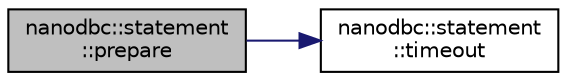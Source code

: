 digraph "nanodbc::statement::prepare"
{
 // LATEX_PDF_SIZE
  edge [fontname="Helvetica",fontsize="10",labelfontname="Helvetica",labelfontsize="10"];
  node [fontname="Helvetica",fontsize="10",shape=record];
  rankdir="LR";
  Node89 [label="nanodbc::statement\l::prepare",height=0.2,width=0.4,color="black", fillcolor="grey75", style="filled", fontcolor="black",tooltip="Opens and prepares the given statement to execute on the given connection."];
  Node89 -> Node90 [color="midnightblue",fontsize="10",style="solid",fontname="Helvetica"];
  Node90 [label="nanodbc::statement\l::timeout",height=0.2,width=0.4,color="black", fillcolor="white", style="filled",URL="$classnanodbc_1_1statement.html#adbd1acbbdcc529dc668bfef341593573",tooltip="Sets the number in seconds before query timeout. Default is 0 indicating no timeout."];
}
